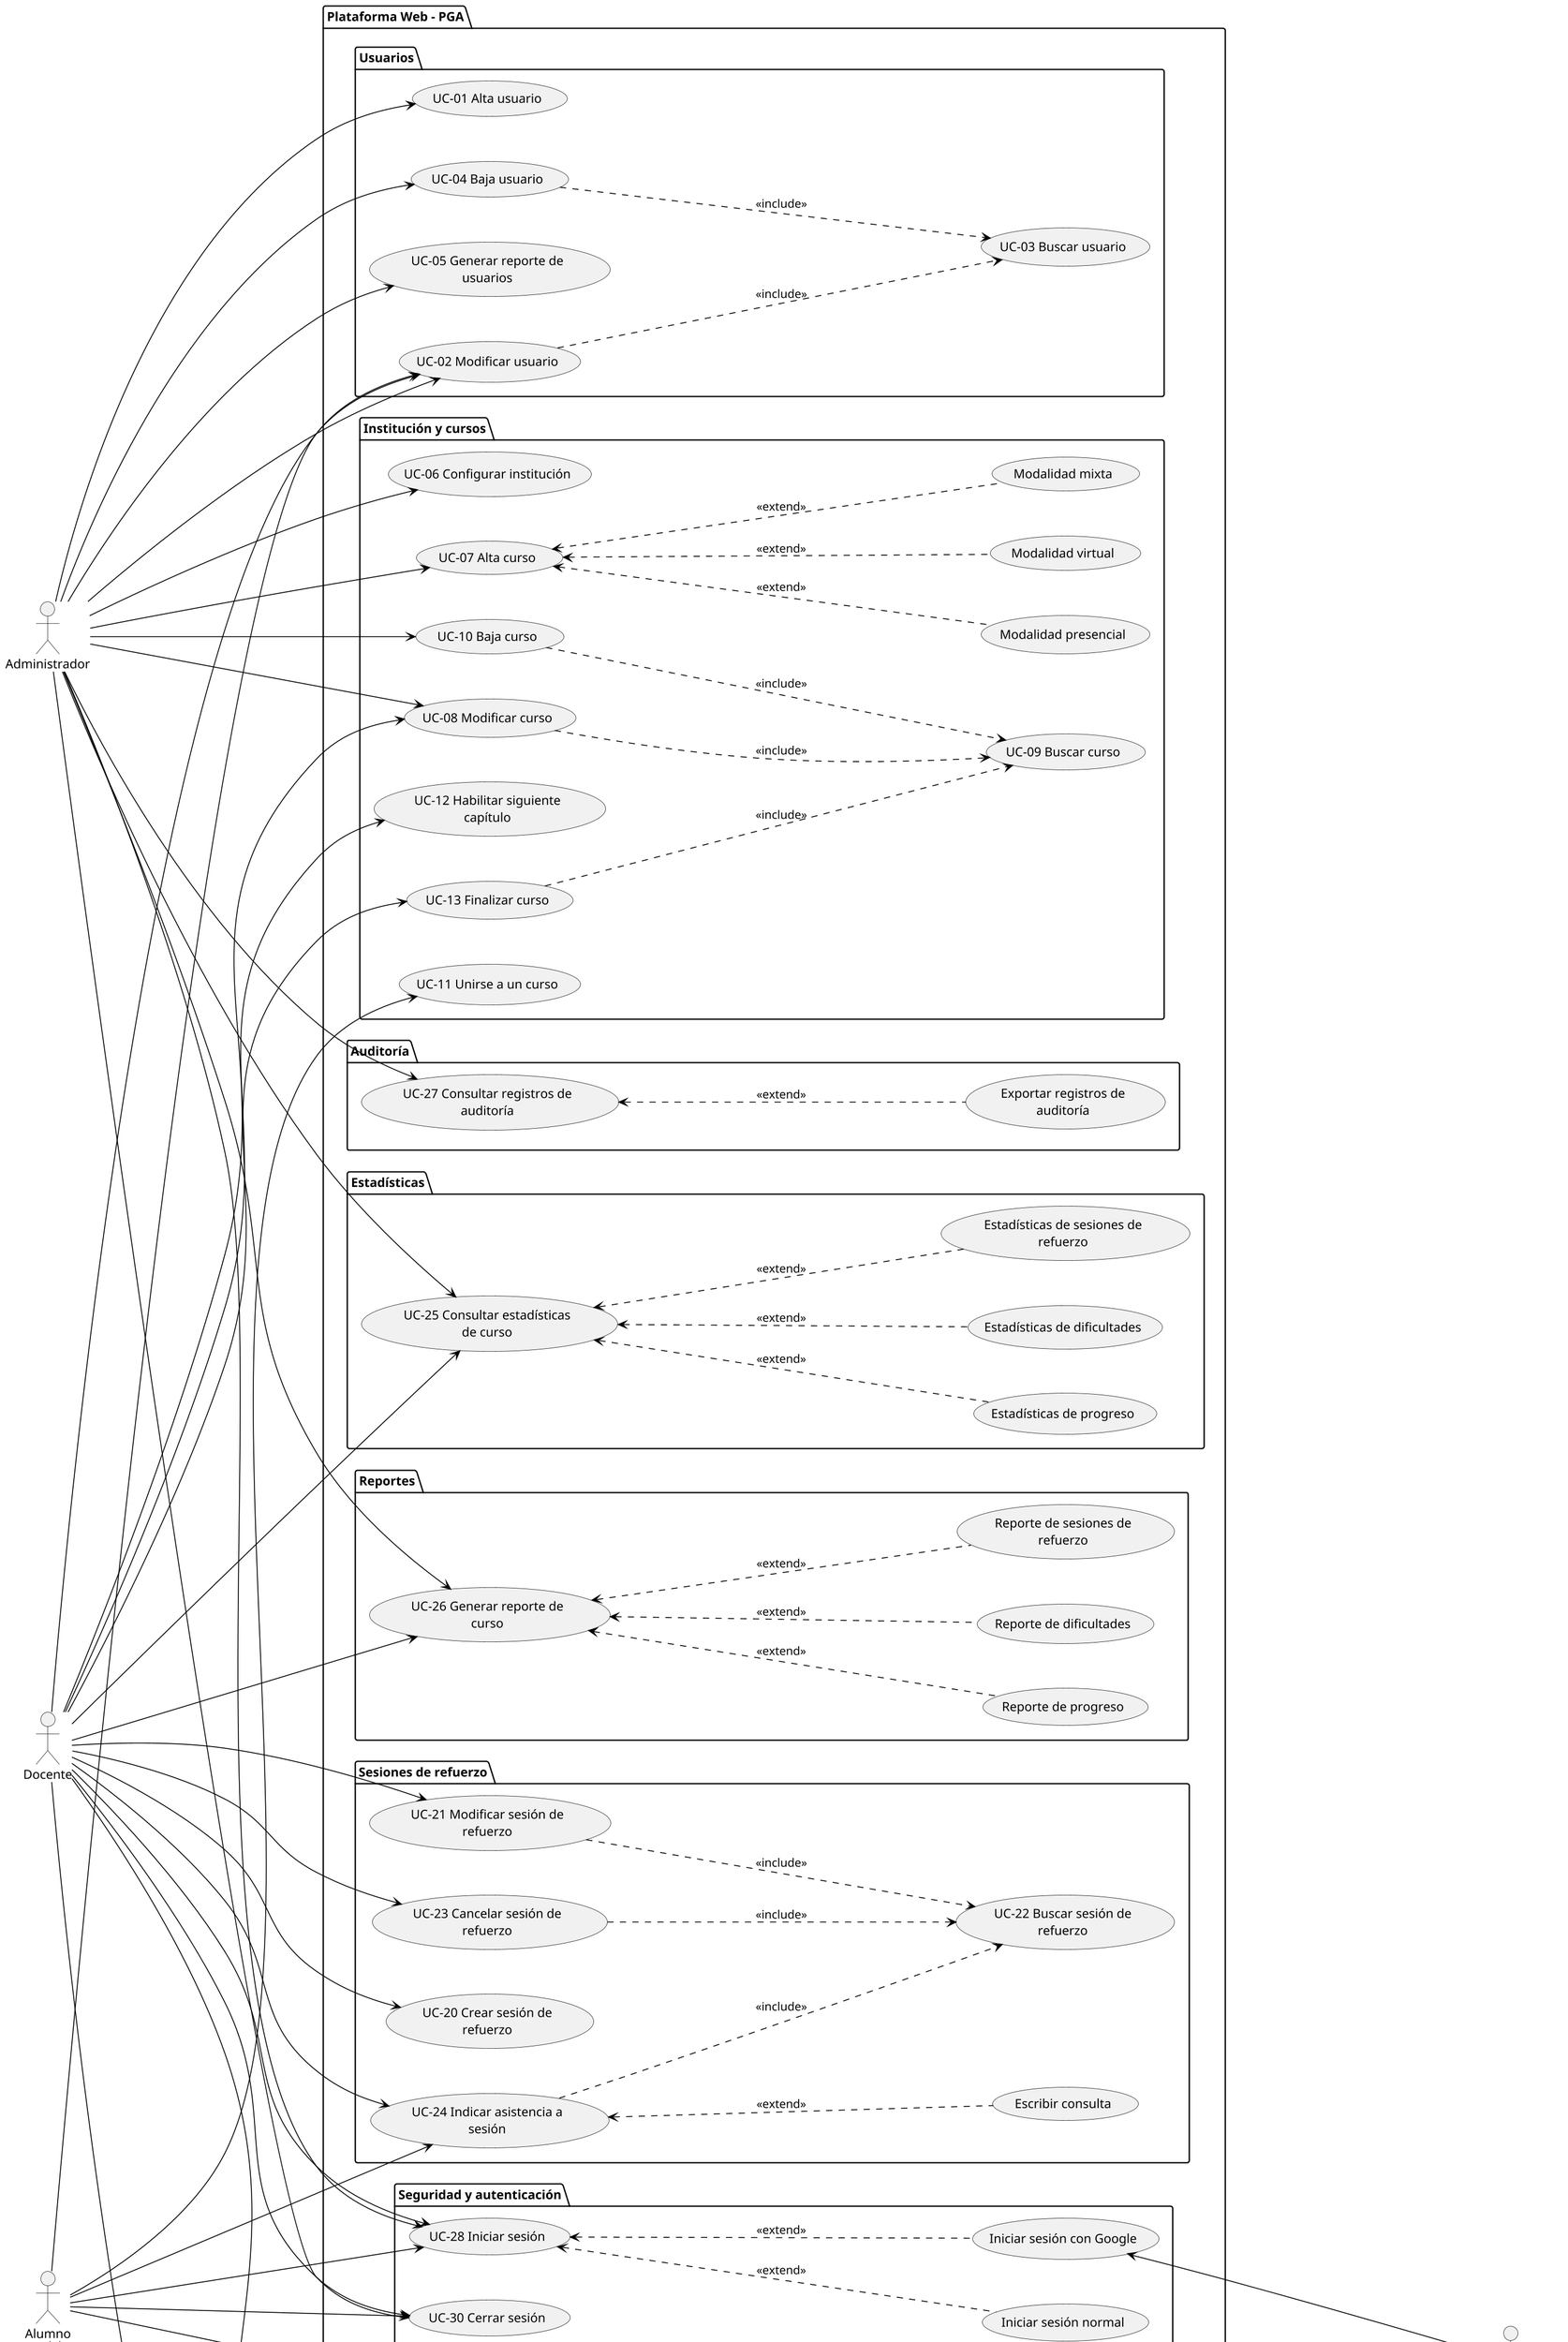 @startuml DCU_Expandido
left to right direction

skinparam dpi 150
skinparam usecasePadding 25
skinparam actorPadding 100
skinparam packagePadding 20
skinparam wrapWidth 200

skinparam nodesep 50
skinparam ranksep 300

skinparam ArrowThickness 1
skinparam ArrowColor Black


actor Administrador
actor Docente
actor Alumno
actor "Google OAuth 2.0" as GoogleOAuth2
actor Videojuego

package "Plataforma Web - PGA"{
  'Subsistemas'
  package "Usuarios" {
    usecase "UC-01 Alta usuario" as UC01
    usecase "UC-02 Modificar usuario" as UC02
    usecase "UC-03 Buscar usuario" as UC03
    usecase "UC-04 Baja usuario" as UC04
    usecase "UC-05 Generar reporte de usuarios" as UC05

    'Relaciones'
    Administrador --> UC01
    Administrador --> UC02
    Alumno --> UC02
    Docente --> UC02
    UC02 ..> UC03 : <<include>>
    Administrador --> UC04
    UC04 ..> UC03 : <<include>>
    Administrador --> UC05
  }

  package "Institución y cursos" {
    usecase "UC-06 Configurar institución" as UC06
    usecase "UC-07 Alta curso" as UC07
    usecase "Modalidad presencial" as UC07A
    usecase "Modalidad virtual" as UC07B
    usecase "Modalidad mixta" as UC07C
    usecase "UC-08 Modificar curso" as UC08
    usecase "UC-09 Buscar curso" as UC09
    usecase "UC-10 Baja curso" as UC10
    usecase "UC-11 Unirse a un curso" as UC11
    usecase "UC-12 Habilitar siguiente capítulo" as UC12
    usecase "UC-13 Finalizar curso" as UC13

    'Relaciones'
    'Institución
    Administrador --> UC06
    'ABM Cursos
    Administrador --> UC07
    UC07 <.. UC07A : <<extend>>
    UC07 <.. UC07B : <<extend>>
    UC07 <.. UC07C : <<extend>>
    Administrador --> UC08
    Docente --> UC08
    Administrador --> UC10
    UC08 ..> UC09 : <<include>>
    UC10 ..> UC09 : <<include>>
    'Unirse a curso
    Alumno --> UC11
    'Habilitar capítulo
    Docente --> UC12
    Docente --> UC13
    UC13 ..> UC09 : <<include>>
  }

  package "Progreso" {
    usecase "UC-14 Consultar progreso de alumnos" as UC14
    usecase "UC-15 Consultar mi progreso" as UC15
    usecase "UC-16 Sincronizar progreso de alumno" as UC16

    'Relaciones'
    Docente --> UC14
    Alumno --> UC15
    Videojuego -up-> UC16
  }

  package "Dificultades"{
    usecase "UC-17 Consultar dificultades de alumnos" as UC17
    usecase "UC-18 Consultar mis dificultades" as UC18
    usecase "UC-19 Sincronizar dificultades de alumno" as UC19

    'Relaciones'
    Docente --> UC17
    Alumno --> UC18
    Videojuego -up-> UC19
  }

  package "Sesiones de refuerzo" {
    usecase "UC-20 Crear sesión de refuerzo" as UC20
    usecase "UC-21 Modificar sesión de refuerzo" as UC21
    usecase "UC-22 Buscar sesión de refuerzo" as UC22
    usecase "UC-23 Cancelar sesión de refuerzo" as UC23
    usecase "UC-24 Indicar asistencia a sesión" as UC24
    usecase "Escribir consulta" as UC24A

    'Relaciones'
    Docente --> UC20
    Docente --> UC21
    Docente --> UC23
    UC21 ..> UC22 : <<include>>
    UC23 ..> UC22 : <<include>>
    Docente --> UC24
    Alumno --> UC24
    UC24 ..> UC22 : <<include>>
    UC24 <.. UC24A : <<extend>>
  }

  package "Estadísticas"{
    usecase "UC-25 Consultar estadísticas de curso" as UC25
    usecase "Estadísticas de progreso" as UC25A
    usecase "Estadísticas de dificultades" as UC25B
    usecase "Estadísticas de sesiones de refuerzo" as UC25C

    'Relaciones'
    Docente --> UC25
    Administrador --> UC25
    UC25 <.. UC25A : <<extend>>
    UC25 <.. UC25B : <<extend>>
    UC25 <.. UC25C : <<extend>>
  }

  package "Reportes"{
    usecase "UC-26 Generar reporte de curso" as UC26
    usecase "Reporte de progreso" as UC26A
    usecase "Reporte de dificultades" as UC26B
    usecase "Reporte de sesiones de refuerzo" as UC26C

    'Relaciones'
    Docente --> UC26
    Administrador --> UC26
    UC26 <.. UC26A : <<extend>>
    UC26 <.. UC26B : <<extend>>
    UC26 <.. UC26C : <<extend>>
  }

  package "Auditoría" {
    usecase "UC-27 Consultar registros de auditoría" as UC27
    usecase "Exportar registros de auditoría" as UC27A

    'Relaciones'
    Administrador --> UC27
    UC27 <.. UC27A : <<extend>>
  }

  package "Seguridad y autenticación" {
    usecase "UC-28 Iniciar sesión" as UC28
    usecase "Iniciar sesión normal" as UC28A
    usecase "Iniciar sesión con Google" as UC28B
    usecase "UC-29 Registrarse" as UC29
    usecase "Registro normal" as UC29A
    usecase "Registro con Google" as UC29B
    usecase "UC-30 Cerrar sesión" as UC30

    'Relaciones'
    Administrador --> UC28
    Administrador --> UC30
    Docente --> UC28
    Docente --> UC30
    Alumno --> UC28
    Alumno --> UC29
    Alumno --> UC30
    UC28 <.. UC28A : <<extend>>
    UC28 <.. UC28B : <<extend>>
    UC29 <.. UC29A : <<extend>>
    UC29 <.. UC29B : <<extend>>
    GoogleOAuth2 -up-> UC28B
    GoogleOAuth2 -up-> UC29B
  }

}
@enduml